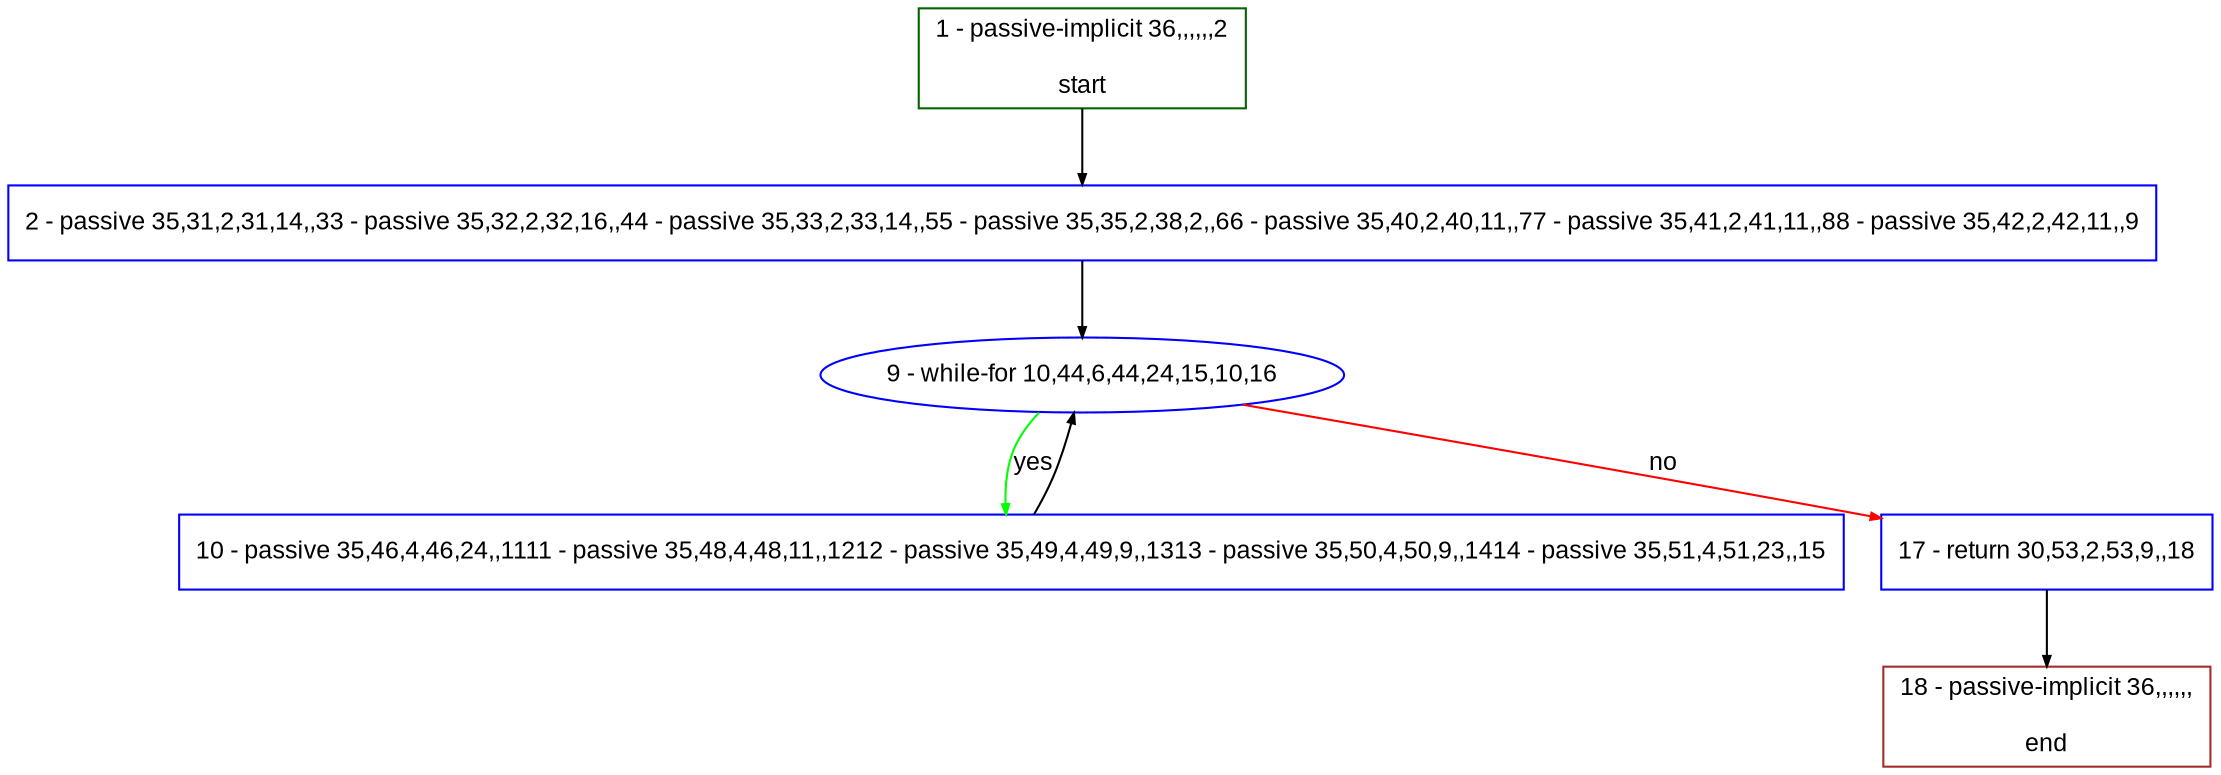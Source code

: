 digraph "" {
  graph [bgcolor="white", fillcolor="#FFFFCC", pack="true", packmode="clust", fontname="Arial", label="", fontsize="12", compound="true", style="rounded,filled"];
  node [node_initialized="no", fillcolor="white", fontname="Arial", label="", color="grey", fontsize="12", fixedsize="false", compound="true", shape="rectangle", style="filled"];
  edge [arrowtail="none", lhead="", fontcolor="black", fontname="Arial", label="", color="black", fontsize="12", arrowhead="normal", arrowsize="0.5", compound="true", ltail="", dir="forward"];
  __N1 [fillcolor="#ffffff", label="2 - passive 35,31,2,31,14,,33 - passive 35,32,2,32,16,,44 - passive 35,33,2,33,14,,55 - passive 35,35,2,38,2,,66 - passive 35,40,2,40,11,,77 - passive 35,41,2,41,11,,88 - passive 35,42,2,42,11,,9", color="#0000ff", shape="box", style="filled"];
  __N2 [fillcolor="#ffffff", label="1 - passive-implicit 36,,,,,,2\n\nstart", color="#006400", shape="box", style="filled"];
  __N3 [fillcolor="#ffffff", label="9 - while-for 10,44,6,44,24,15,10,16", color="#0000ff", shape="oval", style="filled"];
  __N4 [fillcolor="#ffffff", label="10 - passive 35,46,4,46,24,,1111 - passive 35,48,4,48,11,,1212 - passive 35,49,4,49,9,,1313 - passive 35,50,4,50,9,,1414 - passive 35,51,4,51,23,,15", color="#0000ff", shape="box", style="filled"];
  __N5 [fillcolor="#ffffff", label="17 - return 30,53,2,53,9,,18", color="#0000ff", shape="box", style="filled"];
  __N6 [fillcolor="#ffffff", label="18 - passive-implicit 36,,,,,,\n\nend", color="#a52a2a", shape="box", style="filled"];
  __N2 -> __N1 [arrowtail="none", color="#000000", label="", arrowhead="normal", dir="forward"];
  __N1 -> __N3 [arrowtail="none", color="#000000", label="", arrowhead="normal", dir="forward"];
  __N3 -> __N4 [arrowtail="none", color="#00ff00", label="yes", arrowhead="normal", dir="forward"];
  __N4 -> __N3 [arrowtail="none", color="#000000", label="", arrowhead="normal", dir="forward"];
  __N3 -> __N5 [arrowtail="none", color="#ff0000", label="no", arrowhead="normal", dir="forward"];
  __N5 -> __N6 [arrowtail="none", color="#000000", label="", arrowhead="normal", dir="forward"];
}
